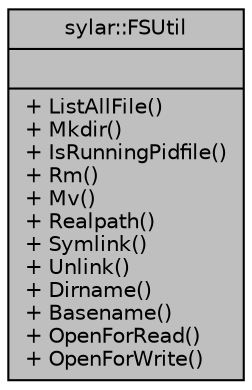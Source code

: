 digraph "sylar::FSUtil"
{
 // LATEX_PDF_SIZE
  edge [fontname="Helvetica",fontsize="10",labelfontname="Helvetica",labelfontsize="10"];
  node [fontname="Helvetica",fontsize="10",shape=record];
  Node1 [label="{sylar::FSUtil\n||+ ListAllFile()\l+ Mkdir()\l+ IsRunningPidfile()\l+ Rm()\l+ Mv()\l+ Realpath()\l+ Symlink()\l+ Unlink()\l+ Dirname()\l+ Basename()\l+ OpenForRead()\l+ OpenForWrite()\l}",height=0.2,width=0.4,color="black", fillcolor="grey75", style="filled", fontcolor="black",tooltip=" "];
}
